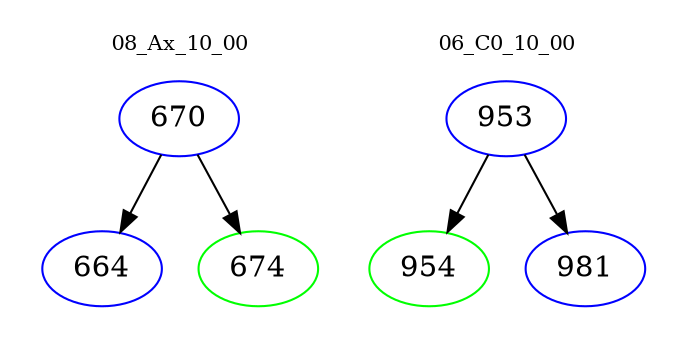 digraph{
subgraph cluster_0 {
color = white
label = "08_Ax_10_00";
fontsize=10;
T0_670 [label="670", color="blue"]
T0_670 -> T0_664 [color="black"]
T0_664 [label="664", color="blue"]
T0_670 -> T0_674 [color="black"]
T0_674 [label="674", color="green"]
}
subgraph cluster_1 {
color = white
label = "06_C0_10_00";
fontsize=10;
T1_953 [label="953", color="blue"]
T1_953 -> T1_954 [color="black"]
T1_954 [label="954", color="green"]
T1_953 -> T1_981 [color="black"]
T1_981 [label="981", color="blue"]
}
}
